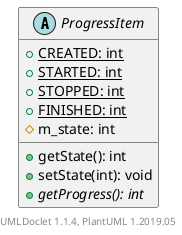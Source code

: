 @startuml

    abstract class ProgressItem [[ProgressItem.html]] {
        {static} +CREATED: int
        {static} +STARTED: int
        {static} +STOPPED: int
        {static} +FINISHED: int
        #m_state: int
        +getState(): int
        +setState(int): void
        {abstract} +getProgress(): int
    }


    center footer UMLDoclet 1.1.4, PlantUML 1.2019.05
@enduml

